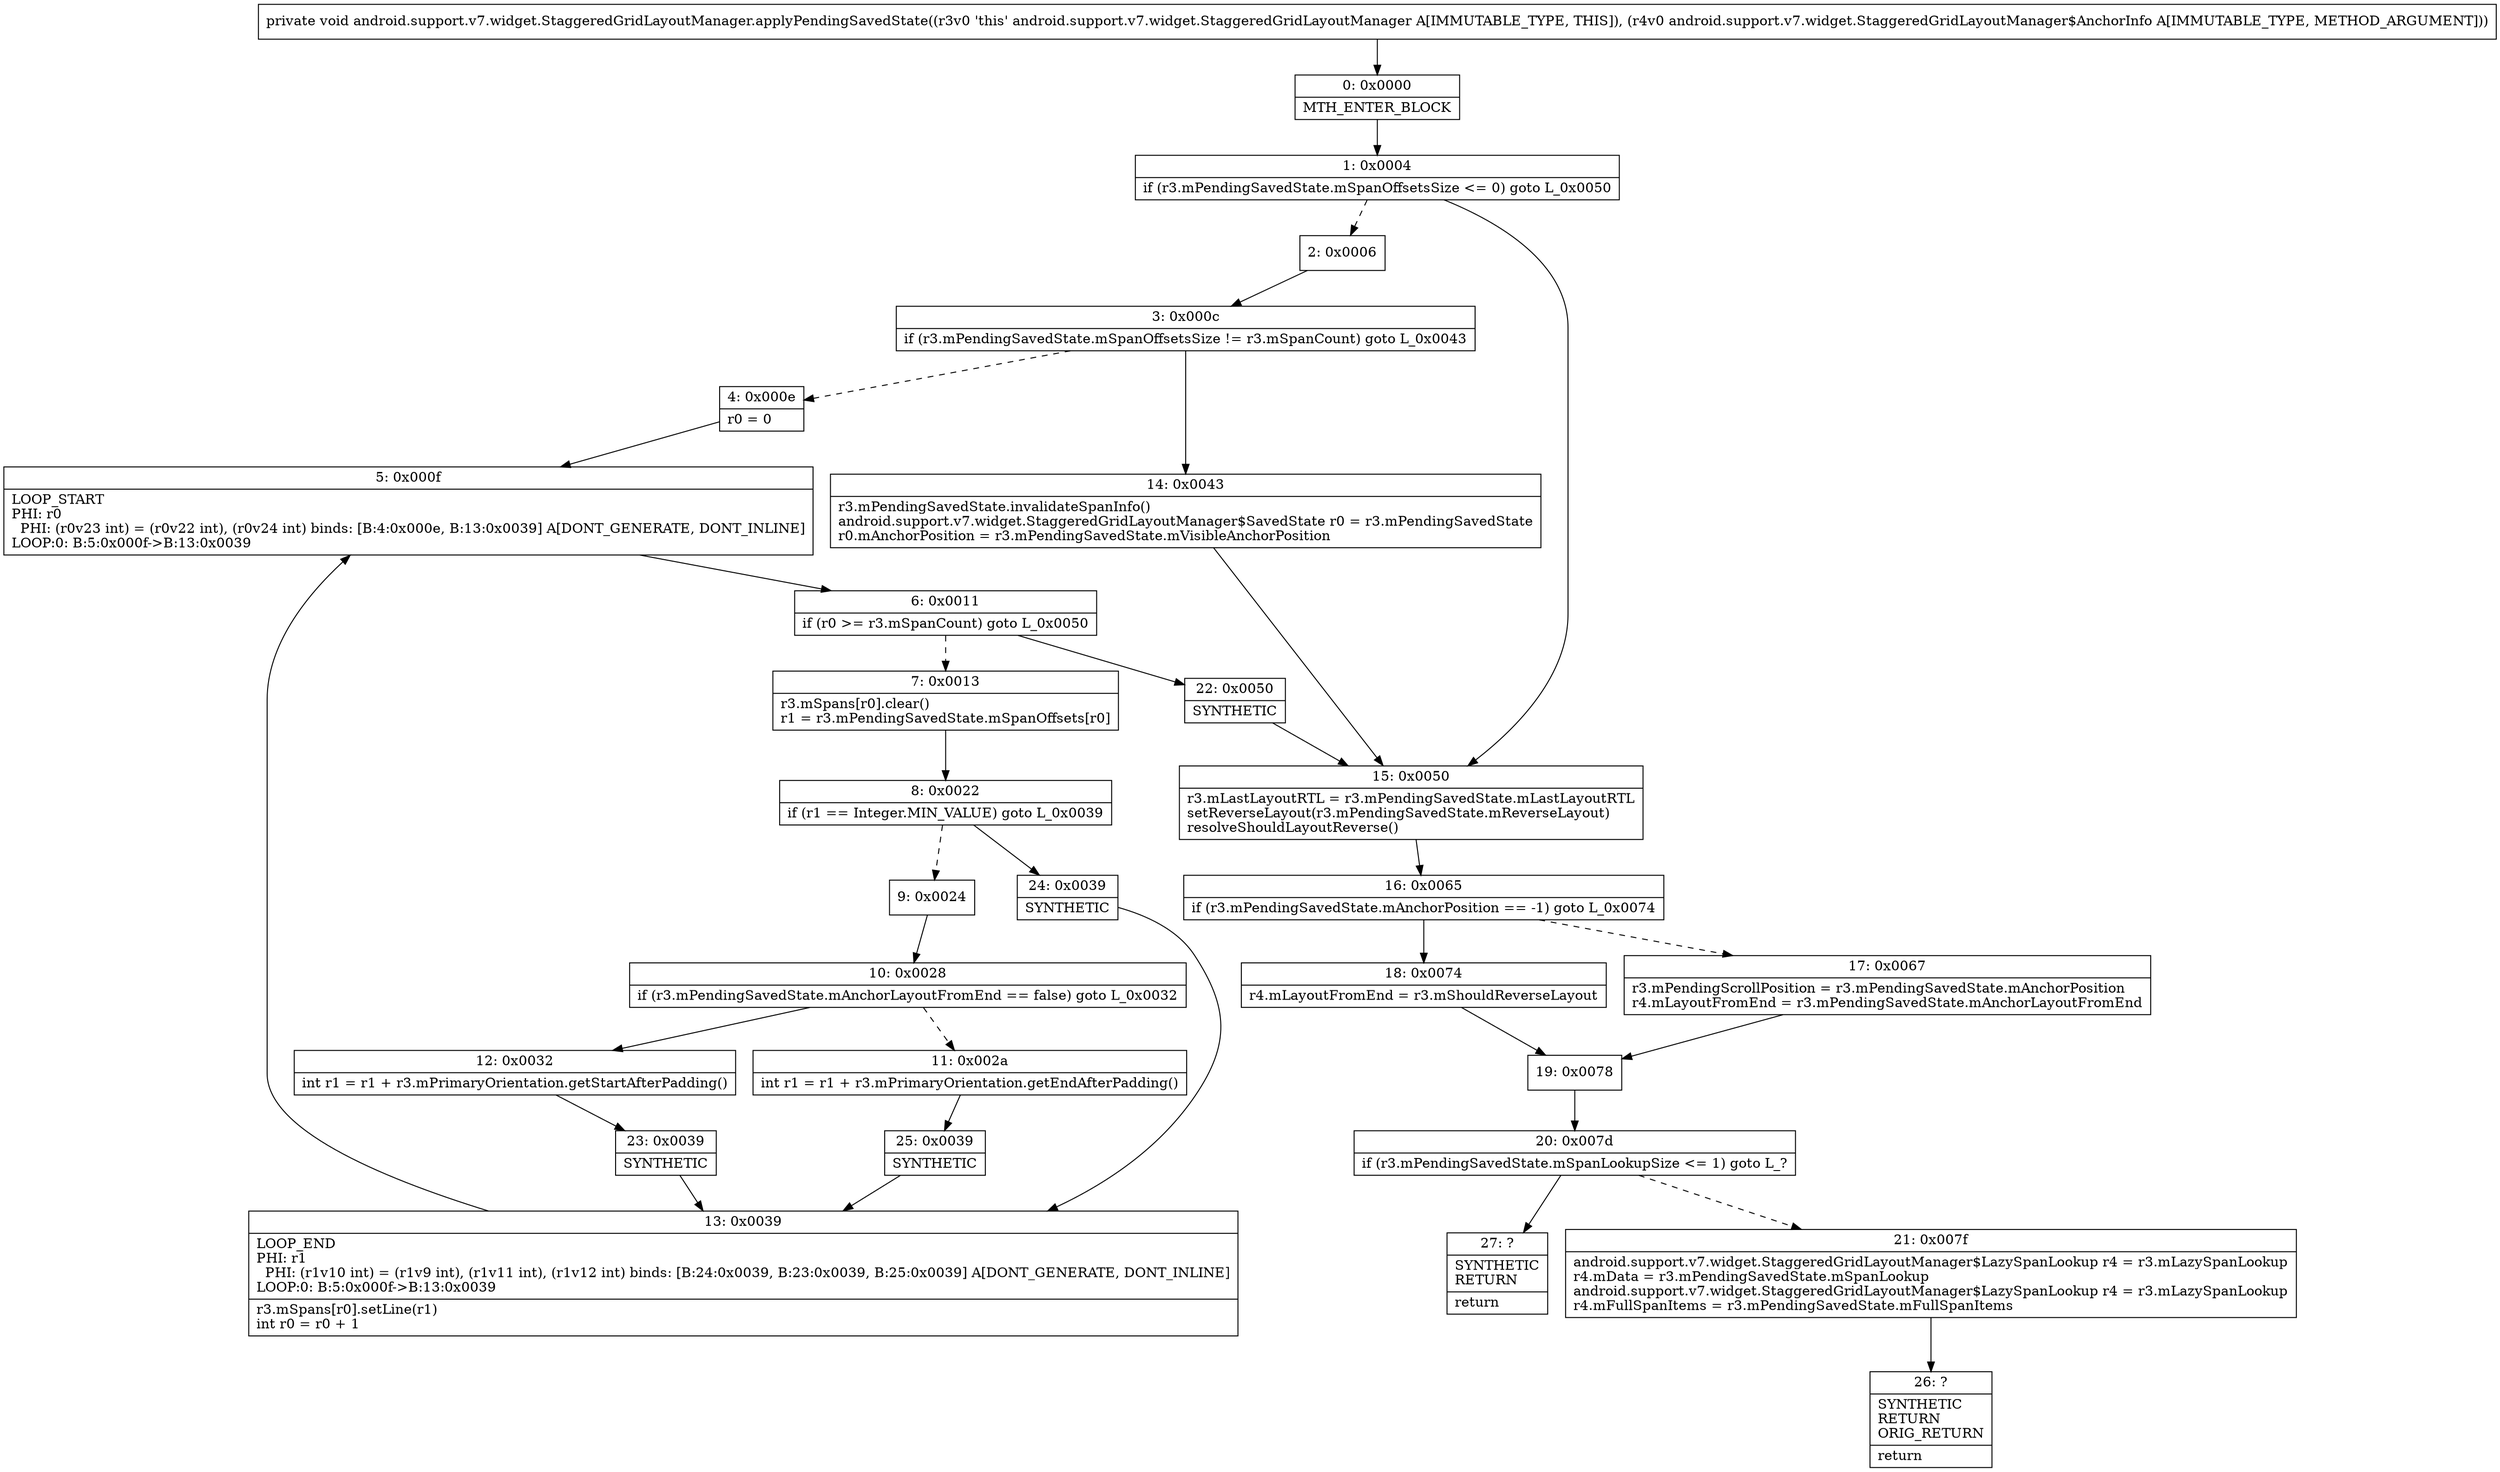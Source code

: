 digraph "CFG forandroid.support.v7.widget.StaggeredGridLayoutManager.applyPendingSavedState(Landroid\/support\/v7\/widget\/StaggeredGridLayoutManager$AnchorInfo;)V" {
Node_0 [shape=record,label="{0\:\ 0x0000|MTH_ENTER_BLOCK\l}"];
Node_1 [shape=record,label="{1\:\ 0x0004|if (r3.mPendingSavedState.mSpanOffsetsSize \<= 0) goto L_0x0050\l}"];
Node_2 [shape=record,label="{2\:\ 0x0006}"];
Node_3 [shape=record,label="{3\:\ 0x000c|if (r3.mPendingSavedState.mSpanOffsetsSize != r3.mSpanCount) goto L_0x0043\l}"];
Node_4 [shape=record,label="{4\:\ 0x000e|r0 = 0\l}"];
Node_5 [shape=record,label="{5\:\ 0x000f|LOOP_START\lPHI: r0 \l  PHI: (r0v23 int) = (r0v22 int), (r0v24 int) binds: [B:4:0x000e, B:13:0x0039] A[DONT_GENERATE, DONT_INLINE]\lLOOP:0: B:5:0x000f\-\>B:13:0x0039\l}"];
Node_6 [shape=record,label="{6\:\ 0x0011|if (r0 \>= r3.mSpanCount) goto L_0x0050\l}"];
Node_7 [shape=record,label="{7\:\ 0x0013|r3.mSpans[r0].clear()\lr1 = r3.mPendingSavedState.mSpanOffsets[r0]\l}"];
Node_8 [shape=record,label="{8\:\ 0x0022|if (r1 == Integer.MIN_VALUE) goto L_0x0039\l}"];
Node_9 [shape=record,label="{9\:\ 0x0024}"];
Node_10 [shape=record,label="{10\:\ 0x0028|if (r3.mPendingSavedState.mAnchorLayoutFromEnd == false) goto L_0x0032\l}"];
Node_11 [shape=record,label="{11\:\ 0x002a|int r1 = r1 + r3.mPrimaryOrientation.getEndAfterPadding()\l}"];
Node_12 [shape=record,label="{12\:\ 0x0032|int r1 = r1 + r3.mPrimaryOrientation.getStartAfterPadding()\l}"];
Node_13 [shape=record,label="{13\:\ 0x0039|LOOP_END\lPHI: r1 \l  PHI: (r1v10 int) = (r1v9 int), (r1v11 int), (r1v12 int) binds: [B:24:0x0039, B:23:0x0039, B:25:0x0039] A[DONT_GENERATE, DONT_INLINE]\lLOOP:0: B:5:0x000f\-\>B:13:0x0039\l|r3.mSpans[r0].setLine(r1)\lint r0 = r0 + 1\l}"];
Node_14 [shape=record,label="{14\:\ 0x0043|r3.mPendingSavedState.invalidateSpanInfo()\landroid.support.v7.widget.StaggeredGridLayoutManager$SavedState r0 = r3.mPendingSavedState\lr0.mAnchorPosition = r3.mPendingSavedState.mVisibleAnchorPosition\l}"];
Node_15 [shape=record,label="{15\:\ 0x0050|r3.mLastLayoutRTL = r3.mPendingSavedState.mLastLayoutRTL\lsetReverseLayout(r3.mPendingSavedState.mReverseLayout)\lresolveShouldLayoutReverse()\l}"];
Node_16 [shape=record,label="{16\:\ 0x0065|if (r3.mPendingSavedState.mAnchorPosition == \-1) goto L_0x0074\l}"];
Node_17 [shape=record,label="{17\:\ 0x0067|r3.mPendingScrollPosition = r3.mPendingSavedState.mAnchorPosition\lr4.mLayoutFromEnd = r3.mPendingSavedState.mAnchorLayoutFromEnd\l}"];
Node_18 [shape=record,label="{18\:\ 0x0074|r4.mLayoutFromEnd = r3.mShouldReverseLayout\l}"];
Node_19 [shape=record,label="{19\:\ 0x0078}"];
Node_20 [shape=record,label="{20\:\ 0x007d|if (r3.mPendingSavedState.mSpanLookupSize \<= 1) goto L_?\l}"];
Node_21 [shape=record,label="{21\:\ 0x007f|android.support.v7.widget.StaggeredGridLayoutManager$LazySpanLookup r4 = r3.mLazySpanLookup\lr4.mData = r3.mPendingSavedState.mSpanLookup\landroid.support.v7.widget.StaggeredGridLayoutManager$LazySpanLookup r4 = r3.mLazySpanLookup\lr4.mFullSpanItems = r3.mPendingSavedState.mFullSpanItems\l}"];
Node_22 [shape=record,label="{22\:\ 0x0050|SYNTHETIC\l}"];
Node_23 [shape=record,label="{23\:\ 0x0039|SYNTHETIC\l}"];
Node_24 [shape=record,label="{24\:\ 0x0039|SYNTHETIC\l}"];
Node_25 [shape=record,label="{25\:\ 0x0039|SYNTHETIC\l}"];
Node_26 [shape=record,label="{26\:\ ?|SYNTHETIC\lRETURN\lORIG_RETURN\l|return\l}"];
Node_27 [shape=record,label="{27\:\ ?|SYNTHETIC\lRETURN\l|return\l}"];
MethodNode[shape=record,label="{private void android.support.v7.widget.StaggeredGridLayoutManager.applyPendingSavedState((r3v0 'this' android.support.v7.widget.StaggeredGridLayoutManager A[IMMUTABLE_TYPE, THIS]), (r4v0 android.support.v7.widget.StaggeredGridLayoutManager$AnchorInfo A[IMMUTABLE_TYPE, METHOD_ARGUMENT])) }"];
MethodNode -> Node_0;
Node_0 -> Node_1;
Node_1 -> Node_2[style=dashed];
Node_1 -> Node_15;
Node_2 -> Node_3;
Node_3 -> Node_4[style=dashed];
Node_3 -> Node_14;
Node_4 -> Node_5;
Node_5 -> Node_6;
Node_6 -> Node_7[style=dashed];
Node_6 -> Node_22;
Node_7 -> Node_8;
Node_8 -> Node_9[style=dashed];
Node_8 -> Node_24;
Node_9 -> Node_10;
Node_10 -> Node_11[style=dashed];
Node_10 -> Node_12;
Node_11 -> Node_25;
Node_12 -> Node_23;
Node_13 -> Node_5;
Node_14 -> Node_15;
Node_15 -> Node_16;
Node_16 -> Node_17[style=dashed];
Node_16 -> Node_18;
Node_17 -> Node_19;
Node_18 -> Node_19;
Node_19 -> Node_20;
Node_20 -> Node_21[style=dashed];
Node_20 -> Node_27;
Node_21 -> Node_26;
Node_22 -> Node_15;
Node_23 -> Node_13;
Node_24 -> Node_13;
Node_25 -> Node_13;
}

